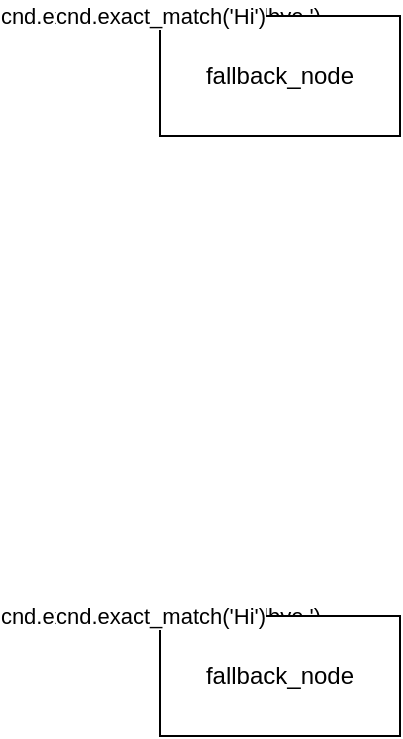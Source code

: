 <mxfile scale="1" border="0">
        <diagram id="MgYzXS6eyhghL7g_6re2" name="Page-1">
            <mxGraphModel dx="1494" dy="610" grid="1" gridSize="10" guides="1" tooltips="1" connect="1" arrows="1" fold="1" page="1" pageScale="1" pageWidth="827" pageHeight="1169" math="0" shadow="0">
                <root>
                    <mxCell id="0"/>
                    <mxCell id="2" value="DFF" parent="0"/>
    
                <UserObject label="start_node" data_from_form="&quot;flow&quot;:&quot;greeting_flow&quot;" id="5">
                    <mxCell style="rounded=0;whiteSpace=wrap;html=1;" parent="2" vertex="1">
                        <mxGeometry x="150" y="70" width="120" height="60" as="geometry"/>
                    </mxCell>
                </UserObject>
                    <mxCell id="4" value="Hi there!" style="edgeStyle=orthogonalEdgeStyle;rounded=0;orthogonalLoop=1;jettySize=auto;html=1;noEdgeStyle=1;orthogonal=1;" parent="2" source="5" target="7" edge="1">
                        <mxGeometry relative="1" as="geometry">
                            <Array as="points">
                                <mxPoint x="150" y="70"/>
                                <mxPoint x="150" y="70"/>
                            </Array>
                        </mxGeometry>
                    </mxCell>
                <UserObject label="node1" data_from_form="&quot;flow&quot;:&quot;greeting_flow&quot;" id="7">
                    <mxCell style="rounded=0;whiteSpace=wrap;html=1;" parent="2" vertex="1">
                        <mxGeometry x="150" y="70" width="120" height="60" as="geometry"/>
                    </mxCell>
                </UserObject>
                    <mxCell id="6" value="foo.bar('i'm fine, how are you?')" style="edgeStyle=orthogonalEdgeStyle;rounded=0;orthogonalLoop=1;jettySize=auto;html=1;noEdgeStyle=1;orthogonal=1;" parent="2" source="7" target="9" edge="1">
                        <mxGeometry relative="1" as="geometry">
                            <Array as="points">
                                <mxPoint x="150" y="70"/>
                                <mxPoint x="150" y="70"/>
                            </Array>
                        </mxGeometry>
                    </mxCell>
                <UserObject label="node2" data_from_form="&quot;flow&quot;:&quot;greeting_flow&quot;" id="9">
                    <mxCell style="rounded=0;whiteSpace=wrap;html=1;" parent="2" vertex="1">
                        <mxGeometry x="150" y="70" width="120" height="60" as="geometry"/>
                    </mxCell>
                </UserObject>
                    <mxCell id="8" value="cnd.exact_match()" style="edgeStyle=orthogonalEdgeStyle;rounded=0;orthogonalLoop=1;jettySize=auto;html=1;noEdgeStyle=1;orthogonal=1;" parent="2" source="9" target="11" edge="1">
                        <mxGeometry relative="1" as="geometry">
                            <Array as="points">
                                <mxPoint x="150" y="70"/>
                                <mxPoint x="150" y="70"/>
                            </Array>
                        </mxGeometry>
                    </mxCell>
                <UserObject label="node3" data_from_form="&quot;flow&quot;:&quot;greeting_flow&quot;" id="11">
                    <mxCell style="rounded=0;whiteSpace=wrap;html=1;" parent="2" vertex="1">
                        <mxGeometry x="150" y="70" width="120" height="60" as="geometry"/>
                    </mxCell>
                </UserObject>
                    <mxCell id="10" value="cnd.exact_match('Ok, goodbye.')" style="edgeStyle=orthogonalEdgeStyle;rounded=0;orthogonalLoop=1;jettySize=auto;html=1;noEdgeStyle=1;orthogonal=1;" parent="2" source="11" target="13" edge="1">
                        <mxGeometry relative="1" as="geometry">
                            <Array as="points">
                                <mxPoint x="150" y="70"/>
                                <mxPoint x="150" y="70"/>
                            </Array>
                        </mxGeometry>
                    </mxCell>
                <UserObject label="node4" data_from_form="&quot;flow&quot;:&quot;greeting_flow&quot;" id="13">
                    <mxCell style="rounded=0;whiteSpace=wrap;html=1;" parent="2" vertex="1">
                        <mxGeometry x="150" y="70" width="120" height="60" as="geometry"/>
                    </mxCell>
                </UserObject>
                    <mxCell id="12" value="cnd.exact_match('Hi')" style="edgeStyle=orthogonalEdgeStyle;rounded=0;orthogonalLoop=1;jettySize=auto;html=1;noEdgeStyle=1;orthogonal=1;" parent="2" source="13" target="7" edge="1">
                        <mxGeometry relative="1" as="geometry">
                            <Array as="points">
                                <mxPoint x="150" y="70"/>
                                <mxPoint x="150" y="70"/>
                            </Array>
                        </mxGeometry>
                    </mxCell>
                <UserObject label="fallback_node" data_from_form="&quot;flow&quot;:&quot;greeting_flow&quot;" id="15">
                    <mxCell style="rounded=0;whiteSpace=wrap;html=1;" parent="2" vertex="1">
                        <mxGeometry x="150" y="70" width="120" height="60" as="geometry"/>
                    </mxCell>
                </UserObject>
                    <mxCell id="14" value="cnd.exact_match('Hi')" style="edgeStyle=orthogonalEdgeStyle;rounded=0;orthogonalLoop=1;jettySize=auto;html=1;noEdgeStyle=1;orthogonal=1;" parent="2" source="15" target="7" edge="1">
                        <mxGeometry relative="1" as="geometry">
                            <Array as="points">
                                <mxPoint x="150" y="70"/>
                                <mxPoint x="150" y="70"/>
                            </Array>
                        </mxGeometry>
                    </mxCell>
                <UserObject label="start_node" data_from_form="&quot;flow&quot;:&quot;small_talk_flow&quot;" id="17">
                    <mxCell style="rounded=0;whiteSpace=wrap;html=1;" parent="2" vertex="1">
                        <mxGeometry x="150" y="370" width="120" height="60" as="geometry"/>
                    </mxCell>
                </UserObject>
                    <mxCell id="16" value="How are you!" style="edgeStyle=orthogonalEdgeStyle;rounded=0;orthogonalLoop=1;jettySize=auto;html=1;noEdgeStyle=1;orthogonal=1;" parent="2" source="17" target="19" edge="1">
                        <mxGeometry relative="1" as="geometry">
                            <Array as="points">
                                <mxPoint x="150" y="370"/>
                                <mxPoint x="150" y="370"/>
                            </Array>
                        </mxGeometry>
                    </mxCell>
                <UserObject label="node1" data_from_form="&quot;flow&quot;:&quot;small_talk_flow&quot;" id="19">
                    <mxCell style="rounded=0;whiteSpace=wrap;html=1;" parent="2" vertex="1">
                        <mxGeometry x="150" y="370" width="120" height="60" as="geometry"/>
                    </mxCell>
                </UserObject>
                    <mxCell id="18" value="foo.bar('i'm fine, how are you?')" style="edgeStyle=orthogonalEdgeStyle;rounded=0;orthogonalLoop=1;jettySize=auto;html=1;noEdgeStyle=1;orthogonal=1;" parent="2" source="19" target="21" edge="1">
                        <mxGeometry relative="1" as="geometry">
                            <Array as="points">
                                <mxPoint x="150" y="370"/>
                                <mxPoint x="150" y="370"/>
                            </Array>
                        </mxGeometry>
                    </mxCell>
                <UserObject label="node2" data_from_form="&quot;flow&quot;:&quot;small_talk_flow&quot;" id="21">
                    <mxCell style="rounded=0;whiteSpace=wrap;html=1;" parent="2" vertex="1">
                        <mxGeometry x="150" y="370" width="120" height="60" as="geometry"/>
                    </mxCell>
                </UserObject>
                    <mxCell id="20" value="cnd.exact_match()" style="edgeStyle=orthogonalEdgeStyle;rounded=0;orthogonalLoop=1;jettySize=auto;html=1;noEdgeStyle=1;orthogonal=1;" parent="2" source="21" target="23" edge="1">
                        <mxGeometry relative="1" as="geometry">
                            <Array as="points">
                                <mxPoint x="150" y="370"/>
                                <mxPoint x="150" y="370"/>
                            </Array>
                        </mxGeometry>
                    </mxCell>
                <UserObject label="node3" data_from_form="&quot;flow&quot;:&quot;small_talk_flow&quot;" id="23">
                    <mxCell style="rounded=0;whiteSpace=wrap;html=1;" parent="2" vertex="1">
                        <mxGeometry x="150" y="370" width="120" height="60" as="geometry"/>
                    </mxCell>
                </UserObject>
                    <mxCell id="22" value="cnd.exact_match('Ok, goodbye.')" style="edgeStyle=orthogonalEdgeStyle;rounded=0;orthogonalLoop=1;jettySize=auto;html=1;noEdgeStyle=1;orthogonal=1;" parent="2" source="23" target="25" edge="1">
                        <mxGeometry relative="1" as="geometry">
                            <Array as="points">
                                <mxPoint x="150" y="370"/>
                                <mxPoint x="150" y="370"/>
                            </Array>
                        </mxGeometry>
                    </mxCell>
                <UserObject label="node4" data_from_form="&quot;flow&quot;:&quot;small_talk_flow&quot;" id="25">
                    <mxCell style="rounded=0;whiteSpace=wrap;html=1;" parent="2" vertex="1">
                        <mxGeometry x="150" y="370" width="120" height="60" as="geometry"/>
                    </mxCell>
                </UserObject>
                    <mxCell id="24" value="cnd.exact_match('Hi')" style="edgeStyle=orthogonalEdgeStyle;rounded=0;orthogonalLoop=1;jettySize=auto;html=1;noEdgeStyle=1;orthogonal=1;" parent="2" source="25" target="19" edge="1">
                        <mxGeometry relative="1" as="geometry">
                            <Array as="points">
                                <mxPoint x="150" y="370"/>
                                <mxPoint x="150" y="370"/>
                            </Array>
                        </mxGeometry>
                    </mxCell>
                <UserObject label="fallback_node" data_from_form="&quot;flow&quot;:&quot;small_talk_flow&quot;" id="27">
                    <mxCell style="rounded=0;whiteSpace=wrap;html=1;" parent="2" vertex="1">
                        <mxGeometry x="150" y="370" width="120" height="60" as="geometry"/>
                    </mxCell>
                </UserObject>
                    <mxCell id="26" value="cnd.exact_match('Hi')" style="edgeStyle=orthogonalEdgeStyle;rounded=0;orthogonalLoop=1;jettySize=auto;html=1;noEdgeStyle=1;orthogonal=1;" parent="2" source="27" target="19" edge="1">
                        <mxGeometry relative="1" as="geometry">
                            <Array as="points">
                                <mxPoint x="150" y="370"/>
                                <mxPoint x="150" y="370"/>
                            </Array>
                        </mxGeometry>
                    </mxCell>
                    <mxCell id="3" value="Suggestions" parent="0"/>
                    </root>
                </mxGraphModel>
            </diagram>
        </mxfile>